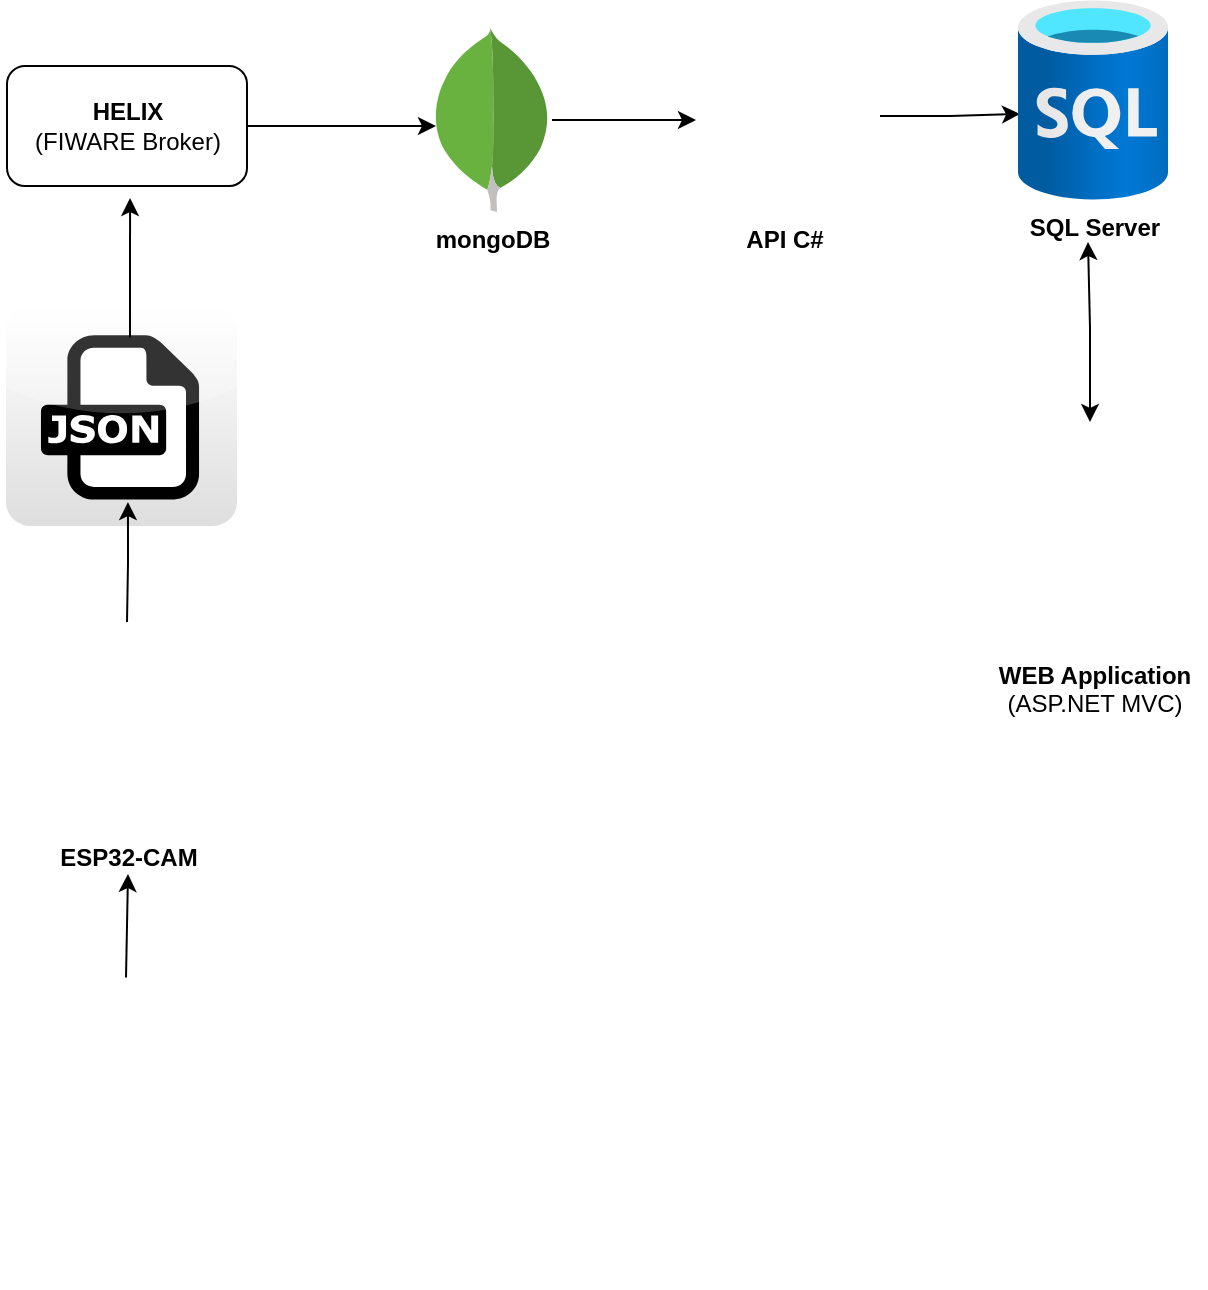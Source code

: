 <mxfile version="21.2.3" type="device">
  <diagram name="Página-1" id="cohjf_F1fFxE-DuzBMKX">
    <mxGraphModel dx="1194" dy="734" grid="1" gridSize="10" guides="1" tooltips="1" connect="1" arrows="1" fold="1" page="1" pageScale="1" pageWidth="827" pageHeight="1169" math="0" shadow="0">
      <root>
        <mxCell id="0" />
        <mxCell id="1" parent="0" />
        <mxCell id="F1v8tkWZc9O94aru3DAG-30" style="edgeStyle=orthogonalEdgeStyle;rounded=0;orthogonalLoop=1;jettySize=auto;html=1;entryX=0.133;entryY=0.587;entryDx=0;entryDy=0;entryPerimeter=0;" edge="1" parent="1">
          <mxGeometry relative="1" as="geometry">
            <mxPoint x="133.5" y="436.004" as="sourcePoint" />
            <mxPoint x="233.98" y="436.004" as="targetPoint" />
          </mxGeometry>
        </mxCell>
        <mxCell id="F1v8tkWZc9O94aru3DAG-21" value="&lt;b&gt;HELIX &lt;/b&gt;&lt;br&gt;(FIWARE Broker)" style="rounded=1;whiteSpace=wrap;html=1;" vertex="1" parent="1">
          <mxGeometry x="19.5" y="406" width="120" height="60" as="geometry" />
        </mxCell>
        <mxCell id="F1v8tkWZc9O94aru3DAG-32" style="edgeStyle=orthogonalEdgeStyle;rounded=0;orthogonalLoop=1;jettySize=auto;html=1;" edge="1" parent="1" source="F1v8tkWZc9O94aru3DAG-22">
          <mxGeometry relative="1" as="geometry">
            <mxPoint x="364" y="433" as="targetPoint" />
            <mxPoint x="306" y="433" as="sourcePoint" />
          </mxGeometry>
        </mxCell>
        <mxCell id="F1v8tkWZc9O94aru3DAG-22" value="&lt;b&gt;mongoDB&lt;/b&gt;" style="dashed=0;outlineConnect=0;html=1;align=center;labelPosition=center;verticalLabelPosition=bottom;verticalAlign=top;shape=mxgraph.weblogos.mongodb" vertex="1" parent="1">
          <mxGeometry x="232" y="387" width="60" height="92" as="geometry" />
        </mxCell>
        <mxCell id="F1v8tkWZc9O94aru3DAG-33" style="edgeStyle=orthogonalEdgeStyle;rounded=0;orthogonalLoop=1;jettySize=auto;html=1;" edge="1" parent="1" source="F1v8tkWZc9O94aru3DAG-23">
          <mxGeometry relative="1" as="geometry">
            <mxPoint x="526" y="430" as="targetPoint" />
            <mxPoint x="462" y="431" as="sourcePoint" />
          </mxGeometry>
        </mxCell>
        <mxCell id="F1v8tkWZc9O94aru3DAG-23" value="&lt;b&gt;API C#&lt;/b&gt;" style="shape=image;html=1;verticalAlign=top;verticalLabelPosition=bottom;labelBackgroundColor=#ffffff;imageAspect=0;aspect=fixed;image=https://cdn1.iconfinder.com/data/icons/competitive-strategy-and-corporate-training/512/597_Command_computer_function_process_progress_game_gaming_genres_programing-128.png" vertex="1" parent="1">
          <mxGeometry x="360" y="383" width="96" height="96" as="geometry" />
        </mxCell>
        <mxCell id="F1v8tkWZc9O94aru3DAG-24" value="&lt;b&gt;WEB Application&lt;/b&gt;&lt;br&gt;(ASP.NET MVC)" style="shape=image;html=1;verticalAlign=top;verticalLabelPosition=bottom;labelBackgroundColor=#ffffff;imageAspect=0;aspect=fixed;image=https://cdn3.iconfinder.com/data/icons/forall/1062/window-128.png" vertex="1" parent="1">
          <mxGeometry x="506.38" y="585" width="112.25" height="112.25" as="geometry" />
        </mxCell>
        <mxCell id="F1v8tkWZc9O94aru3DAG-25" value="&lt;b&gt;SQL Server&lt;/b&gt;" style="image;aspect=fixed;html=1;points=[];align=center;fontSize=12;image=img/lib/azure2/databases/SQL_Database.svg;" vertex="1" parent="1">
          <mxGeometry x="525.01" y="373" width="75" height="100" as="geometry" />
        </mxCell>
        <mxCell id="F1v8tkWZc9O94aru3DAG-35" value="" style="endArrow=classic;startArrow=classic;html=1;rounded=0;" edge="1" parent="1">
          <mxGeometry width="50" height="50" relative="1" as="geometry">
            <mxPoint x="561" y="584" as="sourcePoint" />
            <mxPoint x="560" y="494" as="targetPoint" />
            <Array as="points">
              <mxPoint x="561" y="537" />
            </Array>
          </mxGeometry>
        </mxCell>
        <mxCell id="F1v8tkWZc9O94aru3DAG-36" value="" style="shape=image;html=1;verticalAlign=top;verticalLabelPosition=bottom;labelBackgroundColor=#ffffff;imageAspect=0;aspect=fixed;image=https://cdn4.iconfinder.com/data/icons/app-custom-ui-1/48/Basket-2-128.png" vertex="1" parent="1">
          <mxGeometry x="16" y="890" width="127" height="127" as="geometry" />
        </mxCell>
        <mxCell id="F1v8tkWZc9O94aru3DAG-38" value="" style="shape=image;html=1;verticalAlign=top;verticalLabelPosition=bottom;labelBackgroundColor=#ffffff;imageAspect=0;aspect=fixed;image=https://cdn1.iconfinder.com/data/icons/ionicons-outline-vol-2/512/qr-code-outline-128.png" vertex="1" parent="1">
          <mxGeometry x="50" y="860" width="47" height="47" as="geometry" />
        </mxCell>
        <mxCell id="F1v8tkWZc9O94aru3DAG-39" value="" style="dashed=0;outlineConnect=0;html=1;align=center;labelPosition=center;verticalLabelPosition=bottom;verticalAlign=top;shape=mxgraph.webicons.json;gradientColor=#DFDEDE" vertex="1" parent="1">
          <mxGeometry x="19" y="526" width="115.5" height="110" as="geometry" />
        </mxCell>
        <mxCell id="F1v8tkWZc9O94aru3DAG-46" style="edgeStyle=orthogonalEdgeStyle;rounded=0;orthogonalLoop=1;jettySize=auto;html=1;entryX=0.528;entryY=0.855;entryDx=0;entryDy=0;entryPerimeter=0;" edge="1" parent="1">
          <mxGeometry relative="1" as="geometry">
            <mxPoint x="79.5" y="684" as="sourcePoint" />
            <mxPoint x="79.984" y="624.05" as="targetPoint" />
          </mxGeometry>
        </mxCell>
        <mxCell id="F1v8tkWZc9O94aru3DAG-41" value="&lt;b&gt;ESP32-CAM&lt;/b&gt;" style="shape=image;html=1;verticalAlign=top;verticalLabelPosition=bottom;labelBackgroundColor=#ffffff;imageAspect=0;aspect=fixed;image=https://cdn2.iconfinder.com/data/icons/mobile-and-internet-business/285/qr_code-128.png" vertex="1" parent="1">
          <mxGeometry x="25.5" y="680" width="108" height="108" as="geometry" />
        </mxCell>
        <mxCell id="F1v8tkWZc9O94aru3DAG-47" value="" style="endArrow=classic;html=1;rounded=0;entryX=0.446;entryY=1.1;entryDx=0;entryDy=0;entryPerimeter=0;" edge="1" parent="1">
          <mxGeometry width="50" height="50" relative="1" as="geometry">
            <mxPoint x="81" y="541.75" as="sourcePoint" />
            <mxPoint x="81.02" y="472" as="targetPoint" />
          </mxGeometry>
        </mxCell>
        <mxCell id="F1v8tkWZc9O94aru3DAG-48" value="" style="endArrow=classic;html=1;rounded=0;" edge="1" parent="1">
          <mxGeometry width="50" height="50" relative="1" as="geometry">
            <mxPoint x="79" y="861.75" as="sourcePoint" />
            <mxPoint x="80" y="810" as="targetPoint" />
          </mxGeometry>
        </mxCell>
      </root>
    </mxGraphModel>
  </diagram>
</mxfile>
